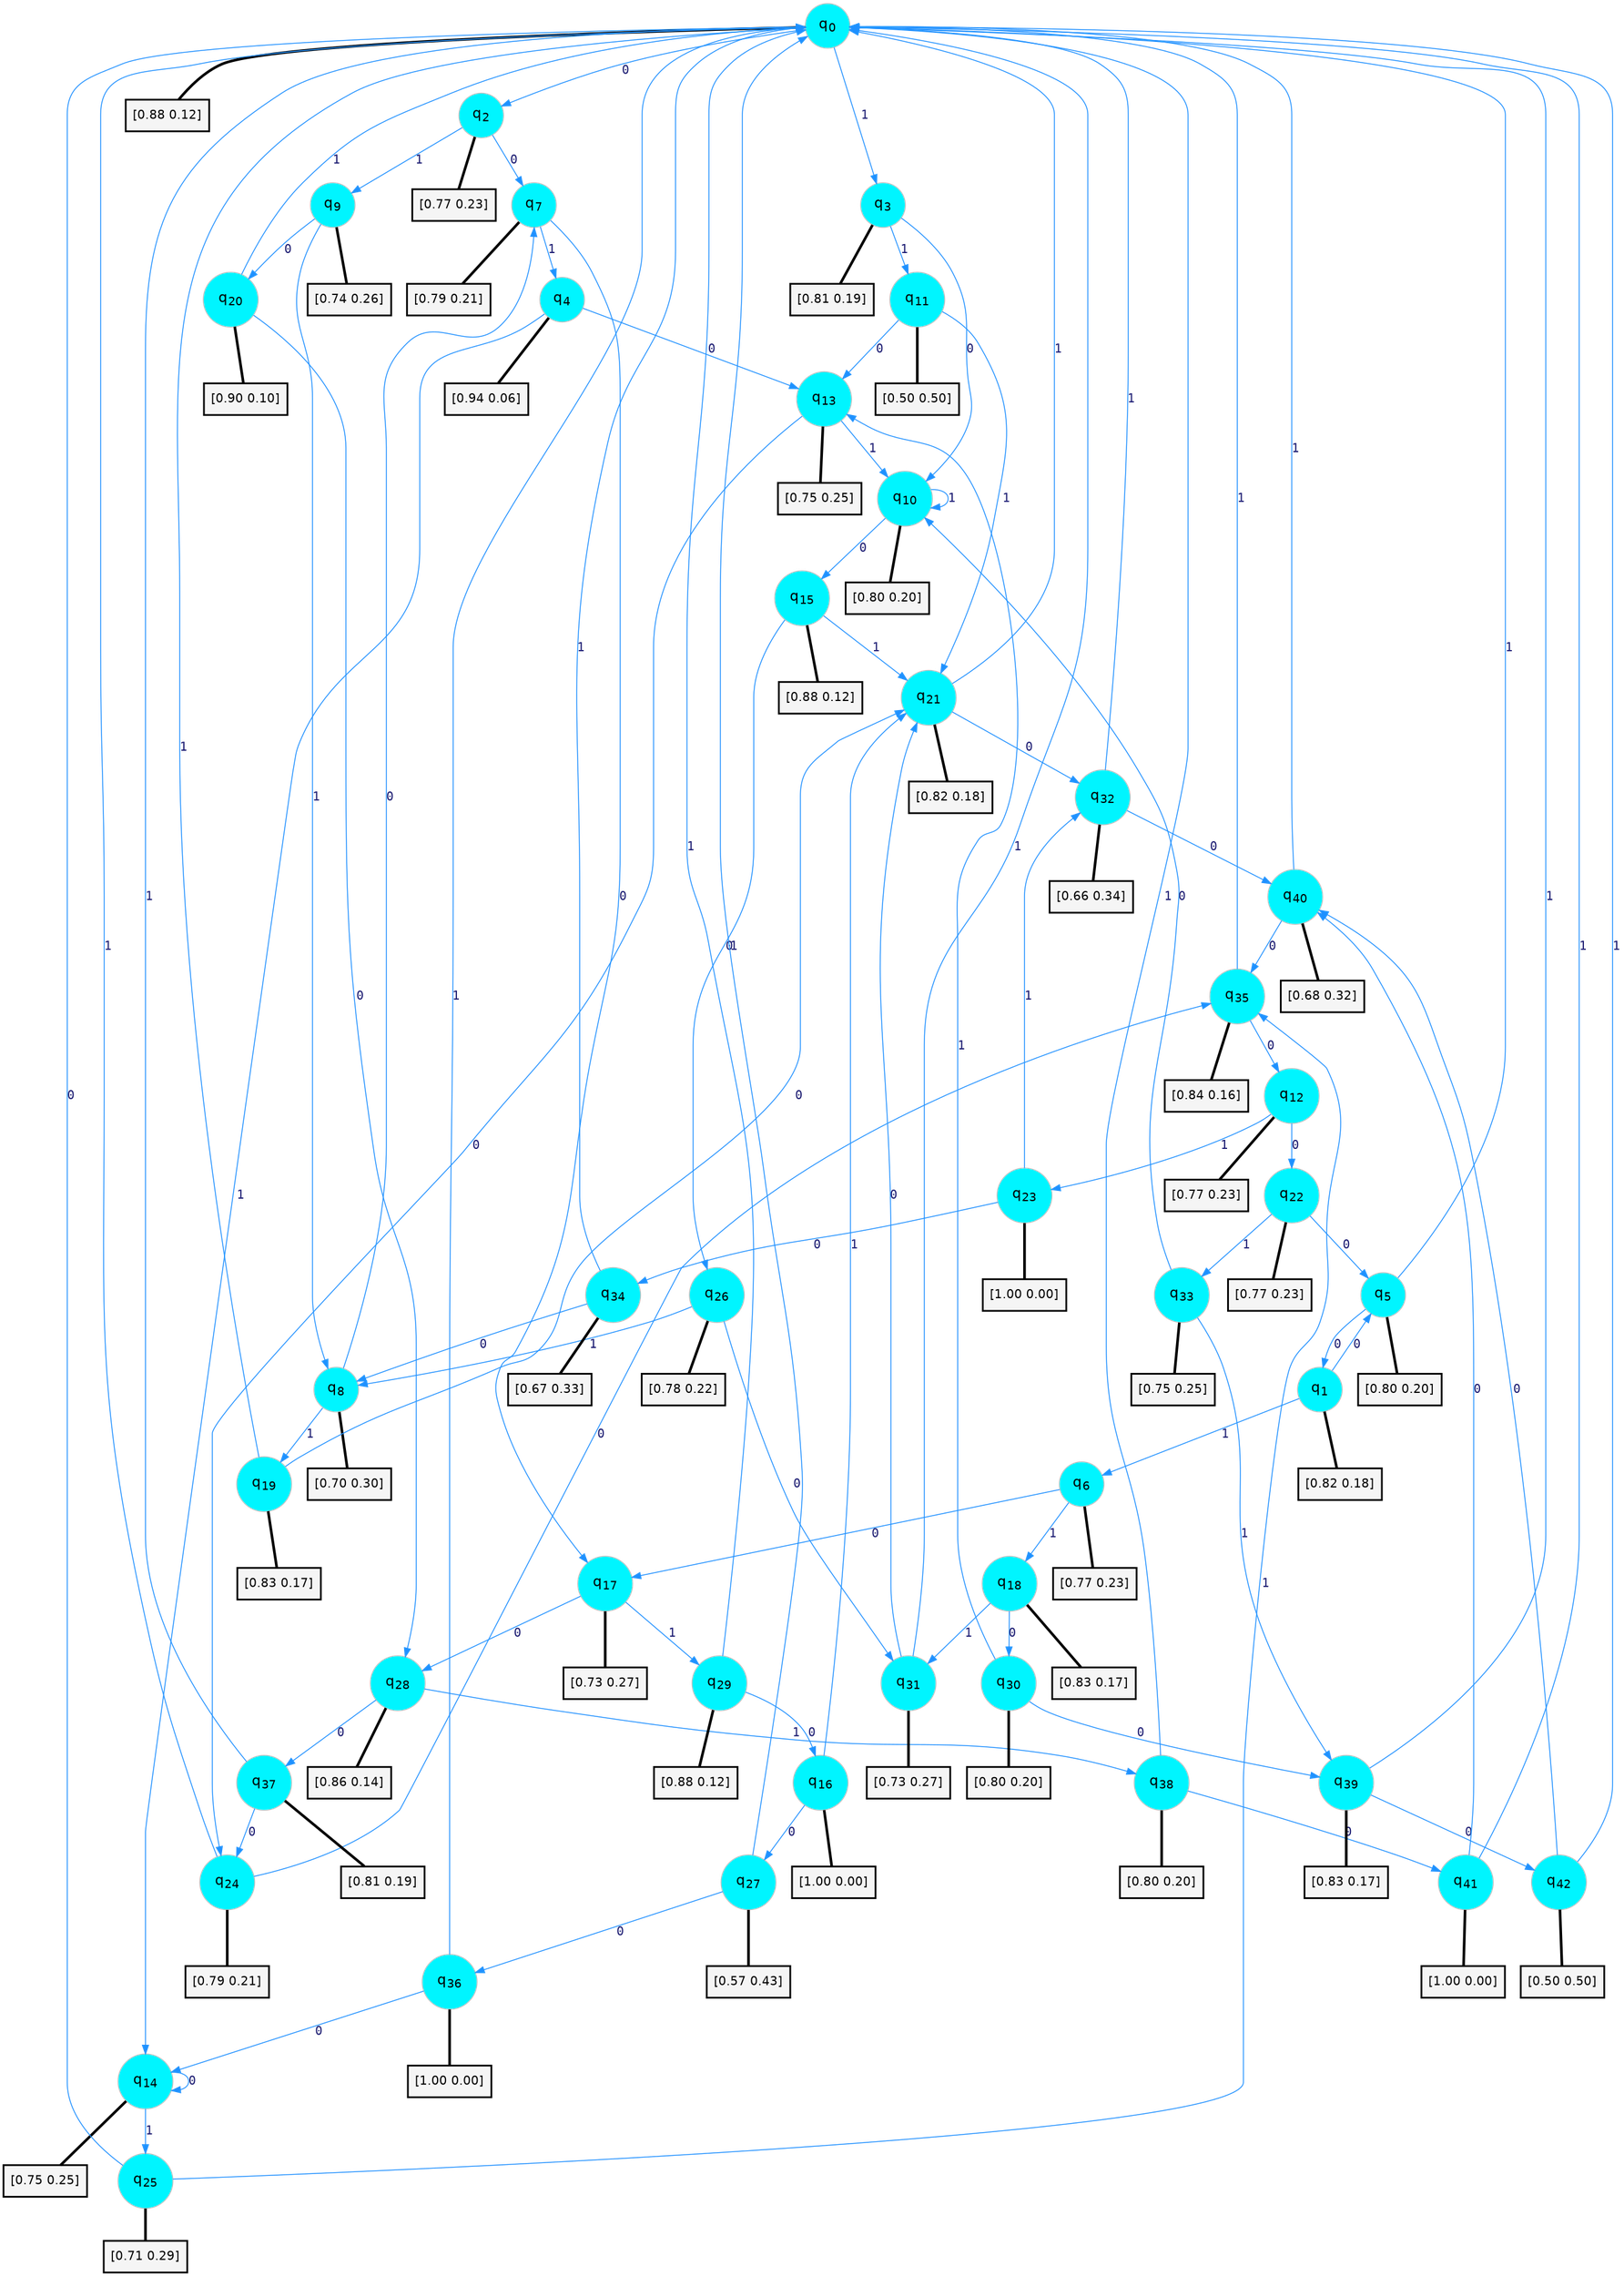 digraph G {
graph [
bgcolor=transparent, dpi=300, rankdir=TD, size="40,25"];
node [
color=gray, fillcolor=turquoise1, fontcolor=black, fontname=Helvetica, fontsize=16, fontweight=bold, shape=circle, style=filled];
edge [
arrowsize=1, color=dodgerblue1, fontcolor=midnightblue, fontname=courier, fontweight=bold, penwidth=1, style=solid, weight=20];
0[label=<q<SUB>0</SUB>>];
1[label=<q<SUB>1</SUB>>];
2[label=<q<SUB>2</SUB>>];
3[label=<q<SUB>3</SUB>>];
4[label=<q<SUB>4</SUB>>];
5[label=<q<SUB>5</SUB>>];
6[label=<q<SUB>6</SUB>>];
7[label=<q<SUB>7</SUB>>];
8[label=<q<SUB>8</SUB>>];
9[label=<q<SUB>9</SUB>>];
10[label=<q<SUB>10</SUB>>];
11[label=<q<SUB>11</SUB>>];
12[label=<q<SUB>12</SUB>>];
13[label=<q<SUB>13</SUB>>];
14[label=<q<SUB>14</SUB>>];
15[label=<q<SUB>15</SUB>>];
16[label=<q<SUB>16</SUB>>];
17[label=<q<SUB>17</SUB>>];
18[label=<q<SUB>18</SUB>>];
19[label=<q<SUB>19</SUB>>];
20[label=<q<SUB>20</SUB>>];
21[label=<q<SUB>21</SUB>>];
22[label=<q<SUB>22</SUB>>];
23[label=<q<SUB>23</SUB>>];
24[label=<q<SUB>24</SUB>>];
25[label=<q<SUB>25</SUB>>];
26[label=<q<SUB>26</SUB>>];
27[label=<q<SUB>27</SUB>>];
28[label=<q<SUB>28</SUB>>];
29[label=<q<SUB>29</SUB>>];
30[label=<q<SUB>30</SUB>>];
31[label=<q<SUB>31</SUB>>];
32[label=<q<SUB>32</SUB>>];
33[label=<q<SUB>33</SUB>>];
34[label=<q<SUB>34</SUB>>];
35[label=<q<SUB>35</SUB>>];
36[label=<q<SUB>36</SUB>>];
37[label=<q<SUB>37</SUB>>];
38[label=<q<SUB>38</SUB>>];
39[label=<q<SUB>39</SUB>>];
40[label=<q<SUB>40</SUB>>];
41[label=<q<SUB>41</SUB>>];
42[label=<q<SUB>42</SUB>>];
43[label="[0.88 0.12]", shape=box,fontcolor=black, fontname=Helvetica, fontsize=14, penwidth=2, fillcolor=whitesmoke,color=black];
44[label="[0.82 0.18]", shape=box,fontcolor=black, fontname=Helvetica, fontsize=14, penwidth=2, fillcolor=whitesmoke,color=black];
45[label="[0.77 0.23]", shape=box,fontcolor=black, fontname=Helvetica, fontsize=14, penwidth=2, fillcolor=whitesmoke,color=black];
46[label="[0.81 0.19]", shape=box,fontcolor=black, fontname=Helvetica, fontsize=14, penwidth=2, fillcolor=whitesmoke,color=black];
47[label="[0.94 0.06]", shape=box,fontcolor=black, fontname=Helvetica, fontsize=14, penwidth=2, fillcolor=whitesmoke,color=black];
48[label="[0.80 0.20]", shape=box,fontcolor=black, fontname=Helvetica, fontsize=14, penwidth=2, fillcolor=whitesmoke,color=black];
49[label="[0.77 0.23]", shape=box,fontcolor=black, fontname=Helvetica, fontsize=14, penwidth=2, fillcolor=whitesmoke,color=black];
50[label="[0.79 0.21]", shape=box,fontcolor=black, fontname=Helvetica, fontsize=14, penwidth=2, fillcolor=whitesmoke,color=black];
51[label="[0.70 0.30]", shape=box,fontcolor=black, fontname=Helvetica, fontsize=14, penwidth=2, fillcolor=whitesmoke,color=black];
52[label="[0.74 0.26]", shape=box,fontcolor=black, fontname=Helvetica, fontsize=14, penwidth=2, fillcolor=whitesmoke,color=black];
53[label="[0.80 0.20]", shape=box,fontcolor=black, fontname=Helvetica, fontsize=14, penwidth=2, fillcolor=whitesmoke,color=black];
54[label="[0.50 0.50]", shape=box,fontcolor=black, fontname=Helvetica, fontsize=14, penwidth=2, fillcolor=whitesmoke,color=black];
55[label="[0.77 0.23]", shape=box,fontcolor=black, fontname=Helvetica, fontsize=14, penwidth=2, fillcolor=whitesmoke,color=black];
56[label="[0.75 0.25]", shape=box,fontcolor=black, fontname=Helvetica, fontsize=14, penwidth=2, fillcolor=whitesmoke,color=black];
57[label="[0.75 0.25]", shape=box,fontcolor=black, fontname=Helvetica, fontsize=14, penwidth=2, fillcolor=whitesmoke,color=black];
58[label="[0.88 0.12]", shape=box,fontcolor=black, fontname=Helvetica, fontsize=14, penwidth=2, fillcolor=whitesmoke,color=black];
59[label="[1.00 0.00]", shape=box,fontcolor=black, fontname=Helvetica, fontsize=14, penwidth=2, fillcolor=whitesmoke,color=black];
60[label="[0.73 0.27]", shape=box,fontcolor=black, fontname=Helvetica, fontsize=14, penwidth=2, fillcolor=whitesmoke,color=black];
61[label="[0.83 0.17]", shape=box,fontcolor=black, fontname=Helvetica, fontsize=14, penwidth=2, fillcolor=whitesmoke,color=black];
62[label="[0.83 0.17]", shape=box,fontcolor=black, fontname=Helvetica, fontsize=14, penwidth=2, fillcolor=whitesmoke,color=black];
63[label="[0.90 0.10]", shape=box,fontcolor=black, fontname=Helvetica, fontsize=14, penwidth=2, fillcolor=whitesmoke,color=black];
64[label="[0.82 0.18]", shape=box,fontcolor=black, fontname=Helvetica, fontsize=14, penwidth=2, fillcolor=whitesmoke,color=black];
65[label="[0.77 0.23]", shape=box,fontcolor=black, fontname=Helvetica, fontsize=14, penwidth=2, fillcolor=whitesmoke,color=black];
66[label="[1.00 0.00]", shape=box,fontcolor=black, fontname=Helvetica, fontsize=14, penwidth=2, fillcolor=whitesmoke,color=black];
67[label="[0.79 0.21]", shape=box,fontcolor=black, fontname=Helvetica, fontsize=14, penwidth=2, fillcolor=whitesmoke,color=black];
68[label="[0.71 0.29]", shape=box,fontcolor=black, fontname=Helvetica, fontsize=14, penwidth=2, fillcolor=whitesmoke,color=black];
69[label="[0.78 0.22]", shape=box,fontcolor=black, fontname=Helvetica, fontsize=14, penwidth=2, fillcolor=whitesmoke,color=black];
70[label="[0.57 0.43]", shape=box,fontcolor=black, fontname=Helvetica, fontsize=14, penwidth=2, fillcolor=whitesmoke,color=black];
71[label="[0.86 0.14]", shape=box,fontcolor=black, fontname=Helvetica, fontsize=14, penwidth=2, fillcolor=whitesmoke,color=black];
72[label="[0.88 0.12]", shape=box,fontcolor=black, fontname=Helvetica, fontsize=14, penwidth=2, fillcolor=whitesmoke,color=black];
73[label="[0.80 0.20]", shape=box,fontcolor=black, fontname=Helvetica, fontsize=14, penwidth=2, fillcolor=whitesmoke,color=black];
74[label="[0.73 0.27]", shape=box,fontcolor=black, fontname=Helvetica, fontsize=14, penwidth=2, fillcolor=whitesmoke,color=black];
75[label="[0.66 0.34]", shape=box,fontcolor=black, fontname=Helvetica, fontsize=14, penwidth=2, fillcolor=whitesmoke,color=black];
76[label="[0.75 0.25]", shape=box,fontcolor=black, fontname=Helvetica, fontsize=14, penwidth=2, fillcolor=whitesmoke,color=black];
77[label="[0.67 0.33]", shape=box,fontcolor=black, fontname=Helvetica, fontsize=14, penwidth=2, fillcolor=whitesmoke,color=black];
78[label="[0.84 0.16]", shape=box,fontcolor=black, fontname=Helvetica, fontsize=14, penwidth=2, fillcolor=whitesmoke,color=black];
79[label="[1.00 0.00]", shape=box,fontcolor=black, fontname=Helvetica, fontsize=14, penwidth=2, fillcolor=whitesmoke,color=black];
80[label="[0.81 0.19]", shape=box,fontcolor=black, fontname=Helvetica, fontsize=14, penwidth=2, fillcolor=whitesmoke,color=black];
81[label="[0.80 0.20]", shape=box,fontcolor=black, fontname=Helvetica, fontsize=14, penwidth=2, fillcolor=whitesmoke,color=black];
82[label="[0.83 0.17]", shape=box,fontcolor=black, fontname=Helvetica, fontsize=14, penwidth=2, fillcolor=whitesmoke,color=black];
83[label="[0.68 0.32]", shape=box,fontcolor=black, fontname=Helvetica, fontsize=14, penwidth=2, fillcolor=whitesmoke,color=black];
84[label="[1.00 0.00]", shape=box,fontcolor=black, fontname=Helvetica, fontsize=14, penwidth=2, fillcolor=whitesmoke,color=black];
85[label="[0.50 0.50]", shape=box,fontcolor=black, fontname=Helvetica, fontsize=14, penwidth=2, fillcolor=whitesmoke,color=black];
0->2 [label=0];
0->3 [label=1];
0->43 [arrowhead=none, penwidth=3,color=black];
1->5 [label=0];
1->6 [label=1];
1->44 [arrowhead=none, penwidth=3,color=black];
2->7 [label=0];
2->9 [label=1];
2->45 [arrowhead=none, penwidth=3,color=black];
3->10 [label=0];
3->11 [label=1];
3->46 [arrowhead=none, penwidth=3,color=black];
4->13 [label=0];
4->14 [label=1];
4->47 [arrowhead=none, penwidth=3,color=black];
5->1 [label=0];
5->0 [label=1];
5->48 [arrowhead=none, penwidth=3,color=black];
6->17 [label=0];
6->18 [label=1];
6->49 [arrowhead=none, penwidth=3,color=black];
7->17 [label=0];
7->4 [label=1];
7->50 [arrowhead=none, penwidth=3,color=black];
8->7 [label=0];
8->19 [label=1];
8->51 [arrowhead=none, penwidth=3,color=black];
9->20 [label=0];
9->8 [label=1];
9->52 [arrowhead=none, penwidth=3,color=black];
10->15 [label=0];
10->10 [label=1];
10->53 [arrowhead=none, penwidth=3,color=black];
11->13 [label=0];
11->21 [label=1];
11->54 [arrowhead=none, penwidth=3,color=black];
12->22 [label=0];
12->23 [label=1];
12->55 [arrowhead=none, penwidth=3,color=black];
13->24 [label=0];
13->10 [label=1];
13->56 [arrowhead=none, penwidth=3,color=black];
14->14 [label=0];
14->25 [label=1];
14->57 [arrowhead=none, penwidth=3,color=black];
15->26 [label=0];
15->21 [label=1];
15->58 [arrowhead=none, penwidth=3,color=black];
16->27 [label=0];
16->21 [label=1];
16->59 [arrowhead=none, penwidth=3,color=black];
17->28 [label=0];
17->29 [label=1];
17->60 [arrowhead=none, penwidth=3,color=black];
18->30 [label=0];
18->31 [label=1];
18->61 [arrowhead=none, penwidth=3,color=black];
19->21 [label=0];
19->0 [label=1];
19->62 [arrowhead=none, penwidth=3,color=black];
20->28 [label=0];
20->0 [label=1];
20->63 [arrowhead=none, penwidth=3,color=black];
21->32 [label=0];
21->0 [label=1];
21->64 [arrowhead=none, penwidth=3,color=black];
22->5 [label=0];
22->33 [label=1];
22->65 [arrowhead=none, penwidth=3,color=black];
23->34 [label=0];
23->32 [label=1];
23->66 [arrowhead=none, penwidth=3,color=black];
24->35 [label=0];
24->0 [label=1];
24->67 [arrowhead=none, penwidth=3,color=black];
25->0 [label=0];
25->35 [label=1];
25->68 [arrowhead=none, penwidth=3,color=black];
26->31 [label=0];
26->8 [label=1];
26->69 [arrowhead=none, penwidth=3,color=black];
27->36 [label=0];
27->0 [label=1];
27->70 [arrowhead=none, penwidth=3,color=black];
28->37 [label=0];
28->38 [label=1];
28->71 [arrowhead=none, penwidth=3,color=black];
29->16 [label=0];
29->0 [label=1];
29->72 [arrowhead=none, penwidth=3,color=black];
30->39 [label=0];
30->13 [label=1];
30->73 [arrowhead=none, penwidth=3,color=black];
31->21 [label=0];
31->0 [label=1];
31->74 [arrowhead=none, penwidth=3,color=black];
32->40 [label=0];
32->0 [label=1];
32->75 [arrowhead=none, penwidth=3,color=black];
33->10 [label=0];
33->39 [label=1];
33->76 [arrowhead=none, penwidth=3,color=black];
34->8 [label=0];
34->0 [label=1];
34->77 [arrowhead=none, penwidth=3,color=black];
35->12 [label=0];
35->0 [label=1];
35->78 [arrowhead=none, penwidth=3,color=black];
36->14 [label=0];
36->0 [label=1];
36->79 [arrowhead=none, penwidth=3,color=black];
37->24 [label=0];
37->0 [label=1];
37->80 [arrowhead=none, penwidth=3,color=black];
38->41 [label=0];
38->0 [label=1];
38->81 [arrowhead=none, penwidth=3,color=black];
39->42 [label=0];
39->0 [label=1];
39->82 [arrowhead=none, penwidth=3,color=black];
40->35 [label=0];
40->0 [label=1];
40->83 [arrowhead=none, penwidth=3,color=black];
41->40 [label=0];
41->0 [label=1];
41->84 [arrowhead=none, penwidth=3,color=black];
42->40 [label=0];
42->0 [label=1];
42->85 [arrowhead=none, penwidth=3,color=black];
}

